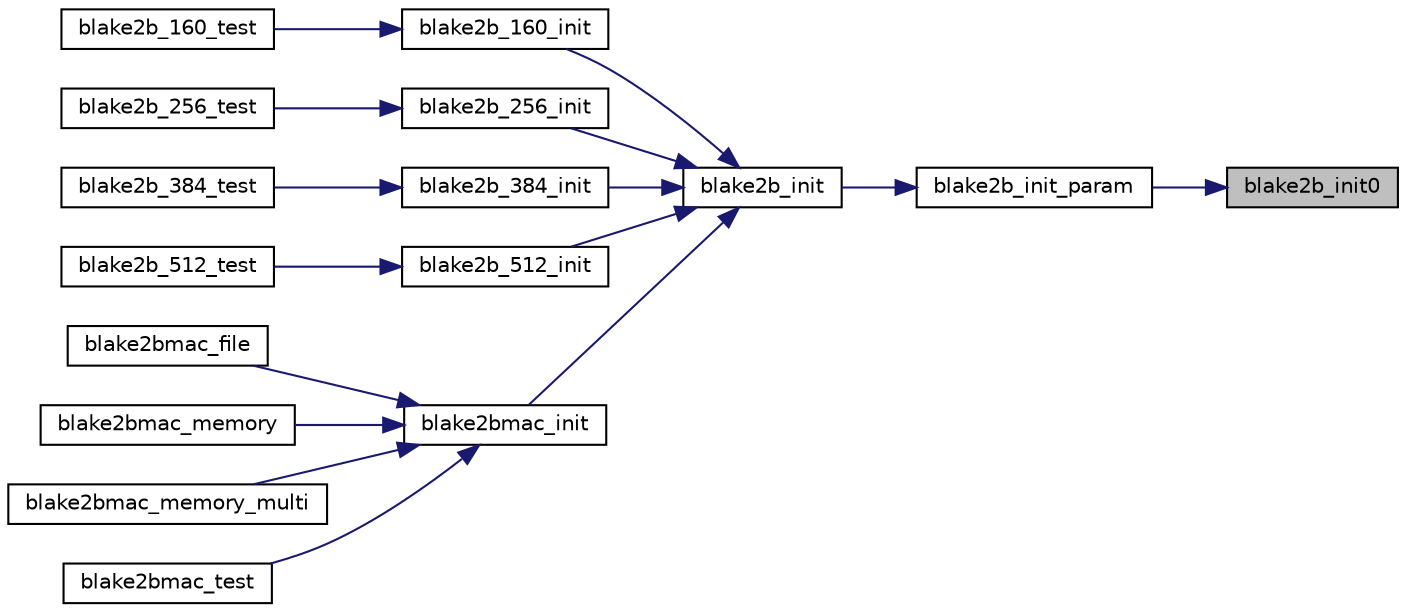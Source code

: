 digraph "blake2b_init0"
{
 // LATEX_PDF_SIZE
  edge [fontname="Helvetica",fontsize="10",labelfontname="Helvetica",labelfontsize="10"];
  node [fontname="Helvetica",fontsize="10",shape=record];
  rankdir="RL";
  Node204 [label="blake2b_init0",height=0.2,width=0.4,color="black", fillcolor="grey75", style="filled", fontcolor="black",tooltip=" "];
  Node204 -> Node205 [dir="back",color="midnightblue",fontsize="10",style="solid"];
  Node205 [label="blake2b_init_param",height=0.2,width=0.4,color="black", fillcolor="white", style="filled",URL="$blake2b_8c.html#a64470e489de75554d8cc26b523992cc7",tooltip=" "];
  Node205 -> Node206 [dir="back",color="midnightblue",fontsize="10",style="solid"];
  Node206 [label="blake2b_init",height=0.2,width=0.4,color="black", fillcolor="white", style="filled",URL="$blake2b_8c.html#a1f07c7dccb6eb40dfd3c86314c103174",tooltip="Initialize the hash/MAC state."];
  Node206 -> Node207 [dir="back",color="midnightblue",fontsize="10",style="solid"];
  Node207 [label="blake2b_160_init",height=0.2,width=0.4,color="black", fillcolor="white", style="filled",URL="$blake2b_8c.html#a052af9541a8f79e9217d996de94b1b8a",tooltip="Initialize the hash state."];
  Node207 -> Node208 [dir="back",color="midnightblue",fontsize="10",style="solid"];
  Node208 [label="blake2b_160_test",height=0.2,width=0.4,color="black", fillcolor="white", style="filled",URL="$blake2b_8c.html#ada54df5eb119d8d34e55c004c98fa1c5",tooltip="Self-test the hash."];
  Node206 -> Node209 [dir="back",color="midnightblue",fontsize="10",style="solid"];
  Node209 [label="blake2b_256_init",height=0.2,width=0.4,color="black", fillcolor="white", style="filled",URL="$blake2b_8c.html#ae4b7d7f4c73a528fc5a3ebcec766025b",tooltip="Initialize the hash state."];
  Node209 -> Node210 [dir="back",color="midnightblue",fontsize="10",style="solid"];
  Node210 [label="blake2b_256_test",height=0.2,width=0.4,color="black", fillcolor="white", style="filled",URL="$blake2b_8c.html#a53be5fcfcd1910bf5aae5013563e396b",tooltip="Self-test the hash."];
  Node206 -> Node211 [dir="back",color="midnightblue",fontsize="10",style="solid"];
  Node211 [label="blake2b_384_init",height=0.2,width=0.4,color="black", fillcolor="white", style="filled",URL="$blake2b_8c.html#a95985494dcd2c6b0106b3f15499ccf42",tooltip="Initialize the hash state."];
  Node211 -> Node212 [dir="back",color="midnightblue",fontsize="10",style="solid"];
  Node212 [label="blake2b_384_test",height=0.2,width=0.4,color="black", fillcolor="white", style="filled",URL="$blake2b_8c.html#a7e9931db13f3096dc2521ecc353539c4",tooltip="Self-test the hash."];
  Node206 -> Node213 [dir="back",color="midnightblue",fontsize="10",style="solid"];
  Node213 [label="blake2b_512_init",height=0.2,width=0.4,color="black", fillcolor="white", style="filled",URL="$blake2b_8c.html#adb0897fdd5dee9830adcb23b19ebe0f1",tooltip="Initialize the hash state."];
  Node213 -> Node214 [dir="back",color="midnightblue",fontsize="10",style="solid"];
  Node214 [label="blake2b_512_test",height=0.2,width=0.4,color="black", fillcolor="white", style="filled",URL="$blake2b_8c.html#ad2bd405cb693aaaef5ea8811859eddd0",tooltip="Self-test the hash."];
  Node206 -> Node215 [dir="back",color="midnightblue",fontsize="10",style="solid"];
  Node215 [label="blake2bmac_init",height=0.2,width=0.4,color="black", fillcolor="white", style="filled",URL="$blake2bmac_8c.html#af04b5fc328376e2434cdff29e2beae41",tooltip="Initialize an BLAKE2B MAC context."];
  Node215 -> Node216 [dir="back",color="midnightblue",fontsize="10",style="solid"];
  Node216 [label="blake2bmac_file",height=0.2,width=0.4,color="black", fillcolor="white", style="filled",URL="$blake2bmac__file_8c.html#a372c957a4b186ee3a6f737eacfd0b9b3",tooltip="BLAKE2B MAC a file."];
  Node215 -> Node217 [dir="back",color="midnightblue",fontsize="10",style="solid"];
  Node217 [label="blake2bmac_memory",height=0.2,width=0.4,color="black", fillcolor="white", style="filled",URL="$blake2bmac__memory_8c.html#a77f61ab09e05bfd6b7953ec24b3f55c0",tooltip="BLAKE2B MAC a block of memory to produce the authentication tag."];
  Node215 -> Node218 [dir="back",color="midnightblue",fontsize="10",style="solid"];
  Node218 [label="blake2bmac_memory_multi",height=0.2,width=0.4,color="black", fillcolor="white", style="filled",URL="$blake2bmac__memory__multi_8c.html#aec804c047997d283f5b0d8ec8b8c20c0",tooltip="BLAKE2B MAC multiple blocks of memory to produce the authentication tag."];
  Node215 -> Node219 [dir="back",color="midnightblue",fontsize="10",style="solid"];
  Node219 [label="blake2bmac_test",height=0.2,width=0.4,color="black", fillcolor="white", style="filled",URL="$blake2bmac__test_8c.html#ad73d93774d527ef21c4fa0da9bafbb60",tooltip=" "];
}
